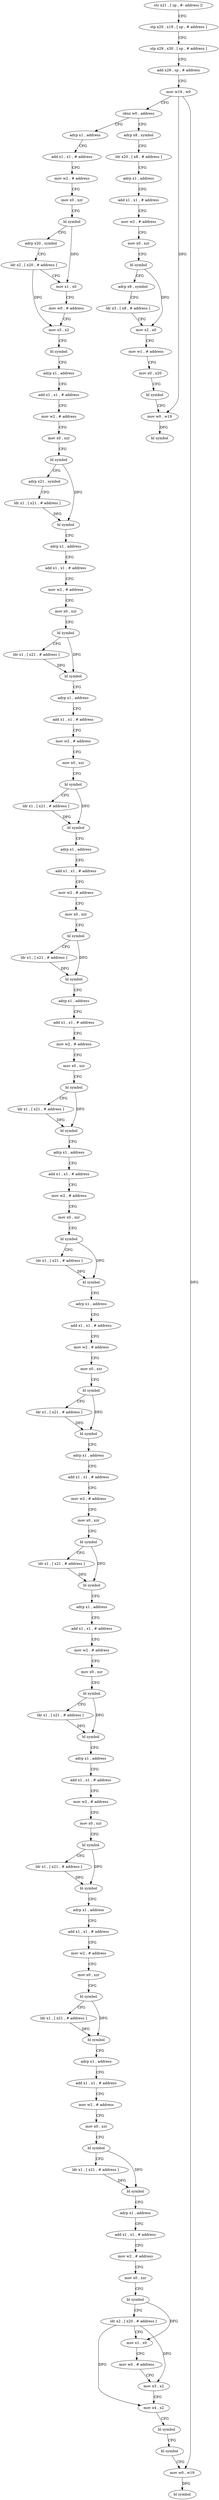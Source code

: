 digraph "func" {
"4202028" [label = "str x21 , [ sp , #- address ]!" ]
"4202032" [label = "stp x20 , x19 , [ sp , # address ]" ]
"4202036" [label = "stp x29 , x30 , [ sp , # address ]" ]
"4202040" [label = "add x29 , sp , # address" ]
"4202044" [label = "mov w19 , w0" ]
"4202048" [label = "cbnz w0 , address" ]
"4202492" [label = "adrp x8 , symbol" ]
"4202052" [label = "adrp x1 , address" ]
"4202496" [label = "ldr x20 , [ x8 , # address ]" ]
"4202500" [label = "adrp x1 , address" ]
"4202504" [label = "add x1 , x1 , # address" ]
"4202508" [label = "mov w2 , # address" ]
"4202512" [label = "mov x0 , xzr" ]
"4202516" [label = "bl symbol" ]
"4202520" [label = "adrp x8 , symbol" ]
"4202524" [label = "ldr x3 , [ x8 , # address ]" ]
"4202528" [label = "mov x2 , x0" ]
"4202532" [label = "mov w1 , # address" ]
"4202536" [label = "mov x0 , x20" ]
"4202540" [label = "bl symbol" ]
"4202544" [label = "mov w0 , w19" ]
"4202548" [label = "bl symbol" ]
"4202056" [label = "add x1 , x1 , # address" ]
"4202060" [label = "mov w2 , # address" ]
"4202064" [label = "mov x0 , xzr" ]
"4202068" [label = "bl symbol" ]
"4202072" [label = "adrp x20 , symbol" ]
"4202076" [label = "ldr x2 , [ x20 , # address ]" ]
"4202080" [label = "mov x1 , x0" ]
"4202084" [label = "mov w0 , # address" ]
"4202088" [label = "mov x3 , x2" ]
"4202092" [label = "bl symbol" ]
"4202096" [label = "adrp x1 , address" ]
"4202100" [label = "add x1 , x1 , # address" ]
"4202104" [label = "mov w2 , # address" ]
"4202108" [label = "mov x0 , xzr" ]
"4202112" [label = "bl symbol" ]
"4202116" [label = "adrp x21 , symbol" ]
"4202120" [label = "ldr x1 , [ x21 , # address ]" ]
"4202124" [label = "bl symbol" ]
"4202128" [label = "adrp x1 , address" ]
"4202132" [label = "add x1 , x1 , # address" ]
"4202136" [label = "mov w2 , # address" ]
"4202140" [label = "mov x0 , xzr" ]
"4202144" [label = "bl symbol" ]
"4202148" [label = "ldr x1 , [ x21 , # address ]" ]
"4202152" [label = "bl symbol" ]
"4202156" [label = "adrp x1 , address" ]
"4202160" [label = "add x1 , x1 , # address" ]
"4202164" [label = "mov w2 , # address" ]
"4202168" [label = "mov x0 , xzr" ]
"4202172" [label = "bl symbol" ]
"4202176" [label = "ldr x1 , [ x21 , # address ]" ]
"4202180" [label = "bl symbol" ]
"4202184" [label = "adrp x1 , address" ]
"4202188" [label = "add x1 , x1 , # address" ]
"4202192" [label = "mov w2 , # address" ]
"4202196" [label = "mov x0 , xzr" ]
"4202200" [label = "bl symbol" ]
"4202204" [label = "ldr x1 , [ x21 , # address ]" ]
"4202208" [label = "bl symbol" ]
"4202212" [label = "adrp x1 , address" ]
"4202216" [label = "add x1 , x1 , # address" ]
"4202220" [label = "mov w2 , # address" ]
"4202224" [label = "mov x0 , xzr" ]
"4202228" [label = "bl symbol" ]
"4202232" [label = "ldr x1 , [ x21 , # address ]" ]
"4202236" [label = "bl symbol" ]
"4202240" [label = "adrp x1 , address" ]
"4202244" [label = "add x1 , x1 , # address" ]
"4202248" [label = "mov w2 , # address" ]
"4202252" [label = "mov x0 , xzr" ]
"4202256" [label = "bl symbol" ]
"4202260" [label = "ldr x1 , [ x21 , # address ]" ]
"4202264" [label = "bl symbol" ]
"4202268" [label = "adrp x1 , address" ]
"4202272" [label = "add x1 , x1 , # address" ]
"4202276" [label = "mov w2 , # address" ]
"4202280" [label = "mov x0 , xzr" ]
"4202284" [label = "bl symbol" ]
"4202288" [label = "ldr x1 , [ x21 , # address ]" ]
"4202292" [label = "bl symbol" ]
"4202296" [label = "adrp x1 , address" ]
"4202300" [label = "add x1 , x1 , # address" ]
"4202304" [label = "mov w2 , # address" ]
"4202308" [label = "mov x0 , xzr" ]
"4202312" [label = "bl symbol" ]
"4202316" [label = "ldr x1 , [ x21 , # address ]" ]
"4202320" [label = "bl symbol" ]
"4202324" [label = "adrp x1 , address" ]
"4202328" [label = "add x1 , x1 , # address" ]
"4202332" [label = "mov w2 , # address" ]
"4202336" [label = "mov x0 , xzr" ]
"4202340" [label = "bl symbol" ]
"4202344" [label = "ldr x1 , [ x21 , # address ]" ]
"4202348" [label = "bl symbol" ]
"4202352" [label = "adrp x1 , address" ]
"4202356" [label = "add x1 , x1 , # address" ]
"4202360" [label = "mov w2 , # address" ]
"4202364" [label = "mov x0 , xzr" ]
"4202368" [label = "bl symbol" ]
"4202372" [label = "ldr x1 , [ x21 , # address ]" ]
"4202376" [label = "bl symbol" ]
"4202380" [label = "adrp x1 , address" ]
"4202384" [label = "add x1 , x1 , # address" ]
"4202388" [label = "mov w2 , # address" ]
"4202392" [label = "mov x0 , xzr" ]
"4202396" [label = "bl symbol" ]
"4202400" [label = "ldr x1 , [ x21 , # address ]" ]
"4202404" [label = "bl symbol" ]
"4202408" [label = "adrp x1 , address" ]
"4202412" [label = "add x1 , x1 , # address" ]
"4202416" [label = "mov w2 , # address" ]
"4202420" [label = "mov x0 , xzr" ]
"4202424" [label = "bl symbol" ]
"4202428" [label = "ldr x1 , [ x21 , # address ]" ]
"4202432" [label = "bl symbol" ]
"4202436" [label = "adrp x1 , address" ]
"4202440" [label = "add x1 , x1 , # address" ]
"4202444" [label = "mov w2 , # address" ]
"4202448" [label = "mov x0 , xzr" ]
"4202452" [label = "bl symbol" ]
"4202456" [label = "ldr x2 , [ x20 , # address ]" ]
"4202460" [label = "mov x1 , x0" ]
"4202464" [label = "mov w0 , # address" ]
"4202468" [label = "mov x3 , x2" ]
"4202472" [label = "mov x4 , x2" ]
"4202476" [label = "bl symbol" ]
"4202480" [label = "bl symbol" ]
"4202484" [label = "mov w0 , w19" ]
"4202488" [label = "bl symbol" ]
"4202028" -> "4202032" [ label = "CFG" ]
"4202032" -> "4202036" [ label = "CFG" ]
"4202036" -> "4202040" [ label = "CFG" ]
"4202040" -> "4202044" [ label = "CFG" ]
"4202044" -> "4202048" [ label = "CFG" ]
"4202044" -> "4202544" [ label = "DFG" ]
"4202044" -> "4202484" [ label = "DFG" ]
"4202048" -> "4202492" [ label = "CFG" ]
"4202048" -> "4202052" [ label = "CFG" ]
"4202492" -> "4202496" [ label = "CFG" ]
"4202052" -> "4202056" [ label = "CFG" ]
"4202496" -> "4202500" [ label = "CFG" ]
"4202500" -> "4202504" [ label = "CFG" ]
"4202504" -> "4202508" [ label = "CFG" ]
"4202508" -> "4202512" [ label = "CFG" ]
"4202512" -> "4202516" [ label = "CFG" ]
"4202516" -> "4202520" [ label = "CFG" ]
"4202516" -> "4202528" [ label = "DFG" ]
"4202520" -> "4202524" [ label = "CFG" ]
"4202524" -> "4202528" [ label = "CFG" ]
"4202528" -> "4202532" [ label = "CFG" ]
"4202532" -> "4202536" [ label = "CFG" ]
"4202536" -> "4202540" [ label = "CFG" ]
"4202540" -> "4202544" [ label = "CFG" ]
"4202544" -> "4202548" [ label = "DFG" ]
"4202056" -> "4202060" [ label = "CFG" ]
"4202060" -> "4202064" [ label = "CFG" ]
"4202064" -> "4202068" [ label = "CFG" ]
"4202068" -> "4202072" [ label = "CFG" ]
"4202068" -> "4202080" [ label = "DFG" ]
"4202072" -> "4202076" [ label = "CFG" ]
"4202076" -> "4202080" [ label = "CFG" ]
"4202076" -> "4202088" [ label = "DFG" ]
"4202080" -> "4202084" [ label = "CFG" ]
"4202084" -> "4202088" [ label = "CFG" ]
"4202088" -> "4202092" [ label = "CFG" ]
"4202092" -> "4202096" [ label = "CFG" ]
"4202096" -> "4202100" [ label = "CFG" ]
"4202100" -> "4202104" [ label = "CFG" ]
"4202104" -> "4202108" [ label = "CFG" ]
"4202108" -> "4202112" [ label = "CFG" ]
"4202112" -> "4202116" [ label = "CFG" ]
"4202112" -> "4202124" [ label = "DFG" ]
"4202116" -> "4202120" [ label = "CFG" ]
"4202120" -> "4202124" [ label = "DFG" ]
"4202124" -> "4202128" [ label = "CFG" ]
"4202128" -> "4202132" [ label = "CFG" ]
"4202132" -> "4202136" [ label = "CFG" ]
"4202136" -> "4202140" [ label = "CFG" ]
"4202140" -> "4202144" [ label = "CFG" ]
"4202144" -> "4202148" [ label = "CFG" ]
"4202144" -> "4202152" [ label = "DFG" ]
"4202148" -> "4202152" [ label = "DFG" ]
"4202152" -> "4202156" [ label = "CFG" ]
"4202156" -> "4202160" [ label = "CFG" ]
"4202160" -> "4202164" [ label = "CFG" ]
"4202164" -> "4202168" [ label = "CFG" ]
"4202168" -> "4202172" [ label = "CFG" ]
"4202172" -> "4202176" [ label = "CFG" ]
"4202172" -> "4202180" [ label = "DFG" ]
"4202176" -> "4202180" [ label = "DFG" ]
"4202180" -> "4202184" [ label = "CFG" ]
"4202184" -> "4202188" [ label = "CFG" ]
"4202188" -> "4202192" [ label = "CFG" ]
"4202192" -> "4202196" [ label = "CFG" ]
"4202196" -> "4202200" [ label = "CFG" ]
"4202200" -> "4202204" [ label = "CFG" ]
"4202200" -> "4202208" [ label = "DFG" ]
"4202204" -> "4202208" [ label = "DFG" ]
"4202208" -> "4202212" [ label = "CFG" ]
"4202212" -> "4202216" [ label = "CFG" ]
"4202216" -> "4202220" [ label = "CFG" ]
"4202220" -> "4202224" [ label = "CFG" ]
"4202224" -> "4202228" [ label = "CFG" ]
"4202228" -> "4202232" [ label = "CFG" ]
"4202228" -> "4202236" [ label = "DFG" ]
"4202232" -> "4202236" [ label = "DFG" ]
"4202236" -> "4202240" [ label = "CFG" ]
"4202240" -> "4202244" [ label = "CFG" ]
"4202244" -> "4202248" [ label = "CFG" ]
"4202248" -> "4202252" [ label = "CFG" ]
"4202252" -> "4202256" [ label = "CFG" ]
"4202256" -> "4202260" [ label = "CFG" ]
"4202256" -> "4202264" [ label = "DFG" ]
"4202260" -> "4202264" [ label = "DFG" ]
"4202264" -> "4202268" [ label = "CFG" ]
"4202268" -> "4202272" [ label = "CFG" ]
"4202272" -> "4202276" [ label = "CFG" ]
"4202276" -> "4202280" [ label = "CFG" ]
"4202280" -> "4202284" [ label = "CFG" ]
"4202284" -> "4202288" [ label = "CFG" ]
"4202284" -> "4202292" [ label = "DFG" ]
"4202288" -> "4202292" [ label = "DFG" ]
"4202292" -> "4202296" [ label = "CFG" ]
"4202296" -> "4202300" [ label = "CFG" ]
"4202300" -> "4202304" [ label = "CFG" ]
"4202304" -> "4202308" [ label = "CFG" ]
"4202308" -> "4202312" [ label = "CFG" ]
"4202312" -> "4202316" [ label = "CFG" ]
"4202312" -> "4202320" [ label = "DFG" ]
"4202316" -> "4202320" [ label = "DFG" ]
"4202320" -> "4202324" [ label = "CFG" ]
"4202324" -> "4202328" [ label = "CFG" ]
"4202328" -> "4202332" [ label = "CFG" ]
"4202332" -> "4202336" [ label = "CFG" ]
"4202336" -> "4202340" [ label = "CFG" ]
"4202340" -> "4202344" [ label = "CFG" ]
"4202340" -> "4202348" [ label = "DFG" ]
"4202344" -> "4202348" [ label = "DFG" ]
"4202348" -> "4202352" [ label = "CFG" ]
"4202352" -> "4202356" [ label = "CFG" ]
"4202356" -> "4202360" [ label = "CFG" ]
"4202360" -> "4202364" [ label = "CFG" ]
"4202364" -> "4202368" [ label = "CFG" ]
"4202368" -> "4202372" [ label = "CFG" ]
"4202368" -> "4202376" [ label = "DFG" ]
"4202372" -> "4202376" [ label = "DFG" ]
"4202376" -> "4202380" [ label = "CFG" ]
"4202380" -> "4202384" [ label = "CFG" ]
"4202384" -> "4202388" [ label = "CFG" ]
"4202388" -> "4202392" [ label = "CFG" ]
"4202392" -> "4202396" [ label = "CFG" ]
"4202396" -> "4202400" [ label = "CFG" ]
"4202396" -> "4202404" [ label = "DFG" ]
"4202400" -> "4202404" [ label = "DFG" ]
"4202404" -> "4202408" [ label = "CFG" ]
"4202408" -> "4202412" [ label = "CFG" ]
"4202412" -> "4202416" [ label = "CFG" ]
"4202416" -> "4202420" [ label = "CFG" ]
"4202420" -> "4202424" [ label = "CFG" ]
"4202424" -> "4202428" [ label = "CFG" ]
"4202424" -> "4202432" [ label = "DFG" ]
"4202428" -> "4202432" [ label = "DFG" ]
"4202432" -> "4202436" [ label = "CFG" ]
"4202436" -> "4202440" [ label = "CFG" ]
"4202440" -> "4202444" [ label = "CFG" ]
"4202444" -> "4202448" [ label = "CFG" ]
"4202448" -> "4202452" [ label = "CFG" ]
"4202452" -> "4202456" [ label = "CFG" ]
"4202452" -> "4202460" [ label = "DFG" ]
"4202456" -> "4202460" [ label = "CFG" ]
"4202456" -> "4202468" [ label = "DFG" ]
"4202456" -> "4202472" [ label = "DFG" ]
"4202460" -> "4202464" [ label = "CFG" ]
"4202464" -> "4202468" [ label = "CFG" ]
"4202468" -> "4202472" [ label = "CFG" ]
"4202472" -> "4202476" [ label = "CFG" ]
"4202476" -> "4202480" [ label = "CFG" ]
"4202480" -> "4202484" [ label = "CFG" ]
"4202484" -> "4202488" [ label = "DFG" ]
}
